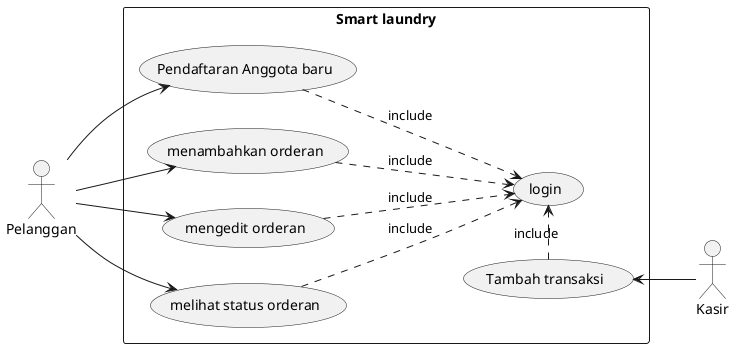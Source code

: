 @startuml Smart_Laundry
left to right direction
skinparam packageStyle rectangle

actor "Pelanggan" as p
actor "Kasir" as k
rectangle "Smart laundry" {

  usecase "login" as UC4
  usecase "Pendaftaran Anggota baru" as UC1
  usecase "menambahkan orderan" as UC2
  usecase "mengedit orderan" as UC3
  usecase "melihat status orderan" as UC5
  usecase "Tambah transaksi" as UC6

  UC1 ..> UC4 : include
  UC2 ..> UC4 : include
  UC3 ..> UC4 : include
  UC5 ..> UC4 : include
  
  UC6 .> UC4 : include

  UC6 <-- k
  
  p --> UC1
  p --> UC2
  p --> UC3
  p --> UC5

}

@enduml